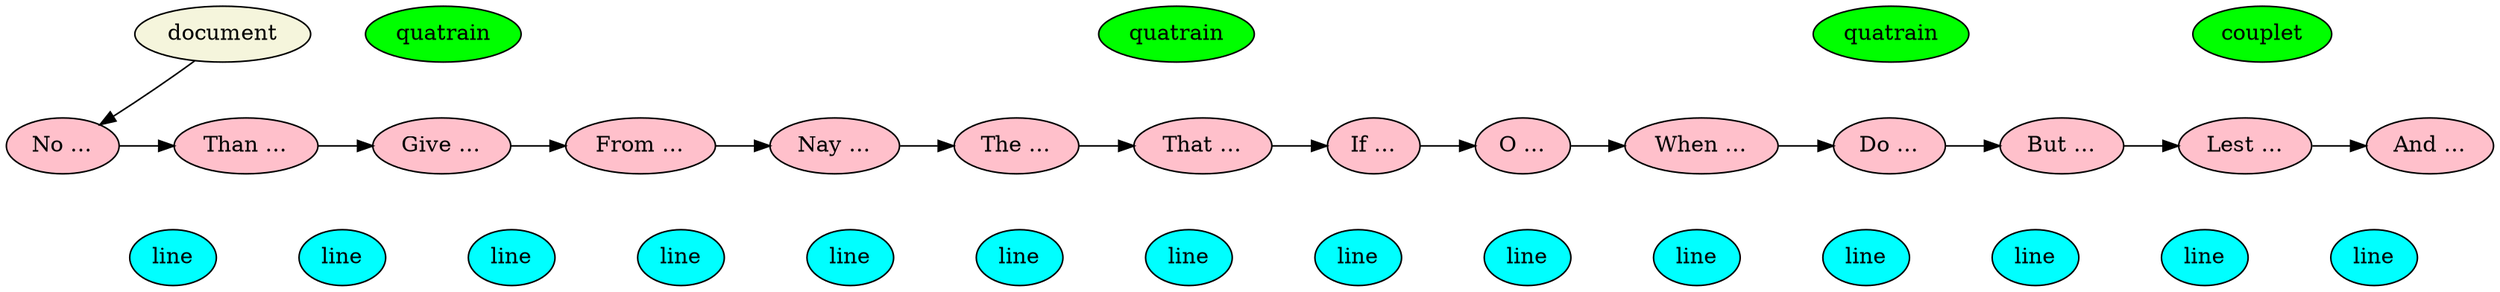 digraph G {
	{ rank=same
		document[style=filled, fillcolor=beige]
		quatrain1[label=quatrain, style=filled, fillcolor=green]
		fake2[style=invis]
		fake3[style=invis]
		fake10[style=invis]
		quatrain2[label=quatrain, style=filled, fillcolor=green]
		fake4[style=invis]
		fake5[style=invis]
		fake9[style=invis]
		quatrain3[label=quatrain, style=filled, fillcolor=green]
		fake6[style=invis]
		couplet[style=filled, fillcolor=green]
	} -> 
	{ rank=same
		text1[label="No …", style=filled, fillcolor=pink]
		text2[label="Than …", style=filled, fillcolor=pink]
		text3[label="Give …", style=filled, fillcolor=pink]
		text4[label="From …", style=filled, fillcolor=pink]
		text5[label="Nay …", style=filled, fillcolor=pink]
		text6[label="The …", style=filled, fillcolor=pink]
		text7[label="That …", style=filled, fillcolor=pink]
		text8[label="If …", style=filled, fillcolor=pink]
		text9[label="O …", style=filled, fillcolor=pink]
		text10[label="When …", style=filled, fillcolor=pink]
		text11[label="Do …", style=filled, fillcolor=pink]
		text12[label="But …", style=filled, fillcolor=pink]
		text13[label="Lest …", style=filled, fillcolor=pink]
		text14[label="And …", style=filled, fillcolor=pink]
	} ->
	{ rank=same
		line1[label=line, style=filled, fillcolor=cyan]
		line2[label=line, style=filled, fillcolor=cyan]
		line3[label=line, style=filled, fillcolor=cyan]
		line4[label=line, style=filled, fillcolor=cyan]
		line5[label=line, style=filled, fillcolor=cyan]
		line6[label=line, style=filled, fillcolor=cyan]
		line7[label=line, style=filled, fillcolor=cyan]
		line8[label=line, style=filled, fillcolor=cyan]
		line9[label=line, style=filled, fillcolor=cyan]
		line10[label=line, style=filled, fillcolor=cyan]
		line11[label=line, style=filled, fillcolor=cyan]
		line12[label=line, style=filled, fillcolor=cyan]
		line13[label=line, style=filled, fillcolor=cyan]
		line14[label=line, style=filled, fillcolor=cyan]
	}  [style=invis]
	{ document -> text1 }
	{ edge [minlen=3, style=invis];
		line1->line2->line3->line4->line5->line6->line7->line8->line9->line10->line11->line12->line13->line14;
	}
	{ edge [minlen=2];
		text1->text2->text3->text4->text5->text6->text7->text8->text9->text10->text11->text12->text13->text14;
	}
	{ edge [minlen = 2, style=invis];
		document->quatrain1->fake2->fake3->fake10->quatrain2->fake4->fake5->fake9->quatrain3->fake6->couplet;
	}
}